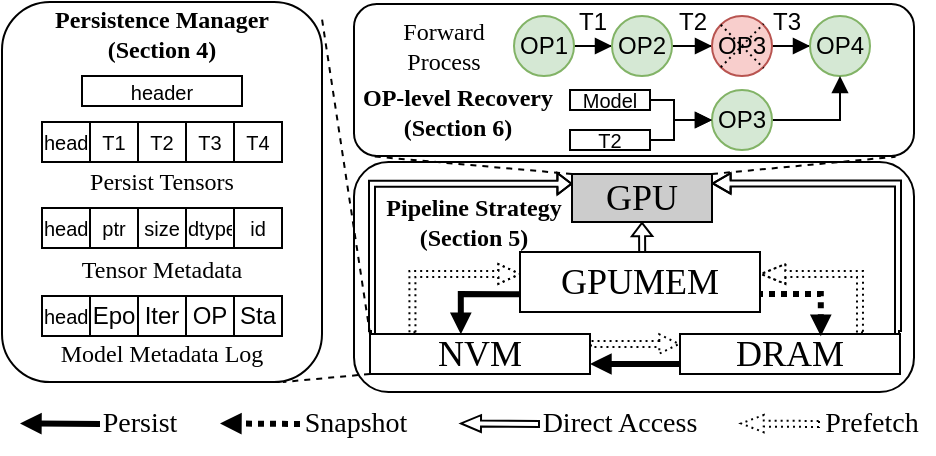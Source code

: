 <mxfile version="24.5.3" type="github">
  <diagram name="第 1 页" id="ikLzCUvxTCN8PEUle8a8">
    <mxGraphModel dx="477" dy="275" grid="1" gridSize="10" guides="1" tooltips="1" connect="1" arrows="1" fold="1" page="1" pageScale="1" pageWidth="827" pageHeight="1169" math="0" shadow="0">
      <root>
        <mxCell id="0" />
        <mxCell id="1" parent="0" />
        <mxCell id="c696yYMnAaCPP0QdVFR3-20" value="" style="rounded=1;whiteSpace=wrap;html=1;fillColor=none;" parent="1" vertex="1">
          <mxGeometry x="430" y="155" width="280" height="76" as="geometry" />
        </mxCell>
        <mxCell id="c696yYMnAaCPP0QdVFR3-3" value="" style="rounded=1;whiteSpace=wrap;html=1;fillColor=none;" parent="1" vertex="1">
          <mxGeometry x="430" y="234" width="280" height="115" as="geometry" />
        </mxCell>
        <mxCell id="cLVqLLb1M3J95ejtOXIe-27" style="edgeStyle=orthogonalEdgeStyle;rounded=0;orthogonalLoop=1;jettySize=auto;html=1;startArrow=block;startFill=1;endArrow=none;endFill=0;strokeColor=default;strokeWidth=1;align=center;verticalAlign=middle;arcSize=20;fontFamily=Helvetica;fontSize=11;fontColor=default;labelBackgroundColor=default;sourcePerimeterSpacing=0;targetPerimeterSpacing=0;shape=flexArrow;endSize=3;startSize=2.63;startWidth=6.271;width=3;exitX=0.999;exitY=0.197;exitDx=0;exitDy=0;exitPerimeter=0;" parent="1" source="cLVqLLb1M3J95ejtOXIe-1" edge="1">
          <mxGeometry relative="1" as="geometry">
            <Array as="points">
              <mxPoint x="702" y="244" />
              <mxPoint x="702" y="320" />
            </Array>
            <mxPoint x="607" y="170" as="sourcePoint" />
            <mxPoint x="703" y="320" as="targetPoint" />
          </mxGeometry>
        </mxCell>
        <mxCell id="cLVqLLb1M3J95ejtOXIe-28" style="edgeStyle=orthogonalEdgeStyle;rounded=0;orthogonalLoop=1;jettySize=auto;html=1;entryX=0;entryY=0;entryDx=0;entryDy=0;endArrow=none;endFill=0;startArrow=block;startFill=1;strokeColor=default;strokeWidth=1;align=center;verticalAlign=middle;arcSize=20;fontFamily=Helvetica;fontSize=11;fontColor=default;labelBackgroundColor=default;sourcePerimeterSpacing=0;targetPerimeterSpacing=0;shape=flexArrow;startSize=2.001;endSize=3;width=3;startWidth=6.697;exitX=0.003;exitY=0.203;exitDx=0;exitDy=0;exitPerimeter=0;" parent="1" source="cLVqLLb1M3J95ejtOXIe-1" target="cLVqLLb1M3J95ejtOXIe-6" edge="1">
          <mxGeometry relative="1" as="geometry">
            <Array as="points">
              <mxPoint x="439" y="244" />
              <mxPoint x="439" y="320" />
            </Array>
            <mxPoint x="539" y="170" as="sourcePoint" />
            <mxPoint x="439" y="300" as="targetPoint" />
          </mxGeometry>
        </mxCell>
        <mxCell id="cLVqLLb1M3J95ejtOXIe-1" value="&lt;font style=&quot;font-size: 18px;&quot; face=&quot;Times New Roman&quot;&gt;GPU&lt;/font&gt;" style="rounded=0;whiteSpace=wrap;html=1;fillColor=#CCCCCC;" parent="1" vertex="1">
          <mxGeometry x="539" y="240" width="70" height="24" as="geometry" />
        </mxCell>
        <mxCell id="lA-q4z8uY-RxapRnXuGq-3" style="edgeStyle=orthogonalEdgeStyle;rounded=0;orthogonalLoop=1;jettySize=auto;html=1;exitX=0.193;exitY=-0.019;exitDx=0;exitDy=0;entryX=0.004;entryY=0.39;entryDx=0;entryDy=0;exitPerimeter=0;dashed=1;dashPattern=1 2;strokeColor=default;strokeWidth=1;align=center;verticalAlign=middle;fontFamily=Helvetica;fontSize=11;fontColor=default;labelBackgroundColor=default;endArrow=block;endFill=1;shape=flexArrow;endWidth=6;endSize=3.28;width=3;entryPerimeter=0;" parent="1" source="cLVqLLb1M3J95ejtOXIe-6" target="cLVqLLb1M3J95ejtOXIe-2" edge="1">
          <mxGeometry relative="1" as="geometry">
            <Array as="points">
              <mxPoint x="459" y="290" />
              <mxPoint x="514" y="290" />
            </Array>
          </mxGeometry>
        </mxCell>
        <mxCell id="cLVqLLb1M3J95ejtOXIe-6" value="&lt;font face=&quot;Times New Roman&quot; style=&quot;font-size: 18px;&quot;&gt;NVM&lt;/font&gt;" style="rounded=0;whiteSpace=wrap;html=1;" parent="1" vertex="1">
          <mxGeometry x="438" y="320" width="110" height="20" as="geometry" />
        </mxCell>
        <mxCell id="cLVqLLb1M3J95ejtOXIe-22" style="rounded=0;orthogonalLoop=1;jettySize=auto;html=1;exitX=0;exitY=0.25;exitDx=0;exitDy=0;strokeWidth=1;entryX=1;entryY=0.25;entryDx=0;entryDy=0;endArrow=none;endFill=0;dashed=1;dashPattern=1 2;strokeColor=default;align=center;verticalAlign=middle;fontFamily=Helvetica;fontSize=11;fontColor=default;labelBackgroundColor=default;shape=flexArrow;width=3;startSize=2.95;endSize=3.311;endWidth=5.645;startArrow=block;startWidth=5.645;" parent="1" source="cLVqLLb1M3J95ejtOXIe-7" target="cLVqLLb1M3J95ejtOXIe-6" edge="1">
          <mxGeometry relative="1" as="geometry">
            <mxPoint x="603" y="309" as="sourcePoint" />
            <mxPoint x="553" y="309" as="targetPoint" />
          </mxGeometry>
        </mxCell>
        <mxCell id="lA-q4z8uY-RxapRnXuGq-2" style="edgeStyle=orthogonalEdgeStyle;rounded=0;orthogonalLoop=1;jettySize=auto;html=1;exitX=0.818;exitY=-0.015;exitDx=0;exitDy=0;entryX=1;entryY=0.343;entryDx=0;entryDy=0;exitPerimeter=0;dashed=1;dashPattern=1 2;strokeColor=default;strokeWidth=1;align=center;verticalAlign=middle;fontFamily=Helvetica;fontSize=11;fontColor=default;labelBackgroundColor=default;endArrow=block;endFill=1;shape=flexArrow;width=3;endWidth=5.968;endSize=3.731;entryPerimeter=0;" parent="1" source="cLVqLLb1M3J95ejtOXIe-7" target="cLVqLLb1M3J95ejtOXIe-2" edge="1">
          <mxGeometry relative="1" as="geometry">
            <Array as="points">
              <mxPoint x="683" y="290" />
              <mxPoint x="633" y="290" />
            </Array>
          </mxGeometry>
        </mxCell>
        <mxCell id="ZWhNMDdxIlA7DaL5W7W--2" style="edgeStyle=orthogonalEdgeStyle;rounded=0;orthogonalLoop=1;jettySize=auto;html=1;exitX=0;exitY=0.75;exitDx=0;exitDy=0;entryX=1;entryY=0.75;entryDx=0;entryDy=0;strokeWidth=3;endArrow=block;endFill=1;startSize=6;endSize=3;" edge="1" parent="1" source="cLVqLLb1M3J95ejtOXIe-7" target="cLVqLLb1M3J95ejtOXIe-6">
          <mxGeometry relative="1" as="geometry" />
        </mxCell>
        <mxCell id="cLVqLLb1M3J95ejtOXIe-7" value="&lt;font face=&quot;Times New Roman&quot; style=&quot;font-size: 18px;&quot;&gt;DRAM&lt;/font&gt;" style="rounded=0;whiteSpace=wrap;html=1;" parent="1" vertex="1">
          <mxGeometry x="593" y="320" width="110" height="20" as="geometry" />
        </mxCell>
        <mxCell id="cLVqLLb1M3J95ejtOXIe-16" value="" style="rounded=1;whiteSpace=wrap;html=1;" parent="1" vertex="1">
          <mxGeometry x="254" y="154" width="160" height="190" as="geometry" />
        </mxCell>
        <mxCell id="cLVqLLb1M3J95ejtOXIe-24" style="edgeStyle=orthogonalEdgeStyle;rounded=0;orthogonalLoop=1;jettySize=auto;html=1;exitX=0.009;exitY=0.704;exitDx=0;exitDy=0;strokeColor=default;strokeWidth=3;align=center;verticalAlign=middle;fontFamily=Helvetica;fontSize=11;fontColor=default;labelBackgroundColor=default;endArrow=block;endFill=1;endSize=3;entryX=0.413;entryY=0.006;entryDx=0;entryDy=0;entryPerimeter=0;exitPerimeter=0;" parent="1" source="cLVqLLb1M3J95ejtOXIe-2" target="cLVqLLb1M3J95ejtOXIe-6" edge="1">
          <mxGeometry relative="1" as="geometry">
            <mxPoint x="483" y="300" as="targetPoint" />
            <Array as="points">
              <mxPoint x="513" y="300" />
              <mxPoint x="483" y="300" />
            </Array>
          </mxGeometry>
        </mxCell>
        <mxCell id="cLVqLLb1M3J95ejtOXIe-25" style="edgeStyle=orthogonalEdgeStyle;rounded=0;orthogonalLoop=1;jettySize=auto;html=1;exitX=1;exitY=0.75;exitDx=0;exitDy=0;strokeWidth=3;endArrow=block;endFill=1;endSize=3;entryX=0.64;entryY=0.056;entryDx=0;entryDy=0;entryPerimeter=0;dashed=1;dashPattern=1 1;" parent="1" source="cLVqLLb1M3J95ejtOXIe-2" target="cLVqLLb1M3J95ejtOXIe-7" edge="1">
          <mxGeometry relative="1" as="geometry">
            <mxPoint x="663" y="300" as="targetPoint" />
            <Array as="points">
              <mxPoint x="633" y="300" />
              <mxPoint x="663" y="300" />
            </Array>
          </mxGeometry>
        </mxCell>
        <mxCell id="cLVqLLb1M3J95ejtOXIe-29" style="edgeStyle=orthogonalEdgeStyle;rounded=0;orthogonalLoop=1;jettySize=auto;html=1;entryX=0.5;entryY=1;entryDx=0;entryDy=0;endArrow=block;endFill=0;strokeColor=default;strokeWidth=1;align=center;verticalAlign=middle;arcSize=20;fontFamily=Helvetica;fontSize=11;fontColor=default;labelBackgroundColor=default;startArrow=none;startFill=0;sourcePerimeterSpacing=0;targetPerimeterSpacing=0;shape=flexArrow;width=3;endSize=1.857;startSize=3;endWidth=6.214;exitX=0.51;exitY=0.021;exitDx=0;exitDy=0;exitPerimeter=0;" parent="1" source="cLVqLLb1M3J95ejtOXIe-4" target="cLVqLLb1M3J95ejtOXIe-1" edge="1">
          <mxGeometry relative="1" as="geometry">
            <mxPoint x="573" y="210" as="sourcePoint" />
          </mxGeometry>
        </mxCell>
        <mxCell id="cLVqLLb1M3J95ejtOXIe-30" value="" style="shape=table;startSize=0;container=1;collapsible=0;childLayout=tableLayout;fontSize=12;" parent="1" vertex="1">
          <mxGeometry x="274" y="214" width="120" height="20" as="geometry" />
        </mxCell>
        <mxCell id="cLVqLLb1M3J95ejtOXIe-31" value="" style="shape=tableRow;horizontal=0;startSize=0;swimlaneHead=0;swimlaneBody=0;strokeColor=inherit;top=0;left=0;bottom=0;right=0;collapsible=0;dropTarget=0;fillColor=none;points=[[0,0.5],[1,0.5]];portConstraint=eastwest;" parent="cLVqLLb1M3J95ejtOXIe-30" vertex="1">
          <mxGeometry width="120" height="20" as="geometry" />
        </mxCell>
        <mxCell id="cLVqLLb1M3J95ejtOXIe-32" value="&lt;font face=&quot;Helvetica&quot; style=&quot;font-size: 10px;&quot;&gt;head&lt;/font&gt;" style="shape=partialRectangle;html=1;whiteSpace=wrap;connectable=0;strokeColor=inherit;overflow=hidden;fillColor=none;top=0;left=0;bottom=0;right=0;pointerEvents=1;" parent="cLVqLLb1M3J95ejtOXIe-31" vertex="1">
          <mxGeometry width="24" height="20" as="geometry">
            <mxRectangle width="24" height="20" as="alternateBounds" />
          </mxGeometry>
        </mxCell>
        <mxCell id="cLVqLLb1M3J95ejtOXIe-33" value="T1" style="shape=partialRectangle;html=1;whiteSpace=wrap;connectable=0;strokeColor=inherit;overflow=hidden;fillColor=none;top=0;left=0;bottom=0;right=0;pointerEvents=1;fontSize=10;" parent="cLVqLLb1M3J95ejtOXIe-31" vertex="1">
          <mxGeometry x="24" width="24" height="20" as="geometry">
            <mxRectangle width="24" height="20" as="alternateBounds" />
          </mxGeometry>
        </mxCell>
        <mxCell id="cLVqLLb1M3J95ejtOXIe-34" value="T2" style="shape=partialRectangle;html=1;whiteSpace=wrap;connectable=0;strokeColor=inherit;overflow=hidden;fillColor=none;top=0;left=0;bottom=0;right=0;pointerEvents=1;fontSize=10;" parent="cLVqLLb1M3J95ejtOXIe-31" vertex="1">
          <mxGeometry x="48" width="24" height="20" as="geometry">
            <mxRectangle width="24" height="20" as="alternateBounds" />
          </mxGeometry>
        </mxCell>
        <mxCell id="cLVqLLb1M3J95ejtOXIe-35" value="T3" style="shape=partialRectangle;html=1;whiteSpace=wrap;connectable=0;strokeColor=inherit;overflow=hidden;fillColor=none;top=0;left=0;bottom=0;right=0;pointerEvents=1;fontSize=10;" parent="cLVqLLb1M3J95ejtOXIe-31" vertex="1">
          <mxGeometry x="72" width="24" height="20" as="geometry">
            <mxRectangle width="24" height="20" as="alternateBounds" />
          </mxGeometry>
        </mxCell>
        <mxCell id="cLVqLLb1M3J95ejtOXIe-36" value="T4" style="shape=partialRectangle;html=1;whiteSpace=wrap;connectable=0;strokeColor=inherit;overflow=hidden;fillColor=none;top=0;left=0;bottom=0;right=0;pointerEvents=1;fontSize=10;" parent="cLVqLLb1M3J95ejtOXIe-31" vertex="1">
          <mxGeometry x="96" width="24" height="20" as="geometry">
            <mxRectangle width="24" height="20" as="alternateBounds" />
          </mxGeometry>
        </mxCell>
        <mxCell id="cLVqLLb1M3J95ejtOXIe-37" value="&lt;font face=&quot;Times New Roman&quot;&gt;Persist Tensors&lt;/font&gt;" style="text;html=1;align=center;verticalAlign=middle;whiteSpace=wrap;rounded=0;" parent="1" vertex="1">
          <mxGeometry x="284" y="229" width="100" height="30" as="geometry" />
        </mxCell>
        <mxCell id="cLVqLLb1M3J95ejtOXIe-38" value="" style="shape=table;startSize=0;container=1;collapsible=0;childLayout=tableLayout;" parent="1" vertex="1">
          <mxGeometry x="274" y="257" width="120" height="20" as="geometry" />
        </mxCell>
        <mxCell id="cLVqLLb1M3J95ejtOXIe-39" value="" style="shape=tableRow;horizontal=0;startSize=0;swimlaneHead=0;swimlaneBody=0;strokeColor=inherit;top=0;left=0;bottom=0;right=0;collapsible=0;dropTarget=0;fillColor=none;points=[[0,0.5],[1,0.5]];portConstraint=eastwest;" parent="cLVqLLb1M3J95ejtOXIe-38" vertex="1">
          <mxGeometry width="120" height="20" as="geometry" />
        </mxCell>
        <mxCell id="cLVqLLb1M3J95ejtOXIe-40" value="&lt;font style=&quot;font-size: 10px;&quot;&gt;head&lt;/font&gt;" style="shape=partialRectangle;html=1;whiteSpace=wrap;connectable=0;strokeColor=inherit;overflow=hidden;fillColor=none;top=0;left=0;bottom=0;right=0;pointerEvents=1;" parent="cLVqLLb1M3J95ejtOXIe-39" vertex="1">
          <mxGeometry width="24" height="20" as="geometry">
            <mxRectangle width="24" height="20" as="alternateBounds" />
          </mxGeometry>
        </mxCell>
        <mxCell id="cLVqLLb1M3J95ejtOXIe-41" value="&lt;font style=&quot;font-size: 10px;&quot;&gt;ptr&lt;/font&gt;" style="shape=partialRectangle;html=1;whiteSpace=wrap;connectable=0;strokeColor=inherit;overflow=hidden;fillColor=none;top=0;left=0;bottom=0;right=0;pointerEvents=1;" parent="cLVqLLb1M3J95ejtOXIe-39" vertex="1">
          <mxGeometry x="24" width="24" height="20" as="geometry">
            <mxRectangle width="24" height="20" as="alternateBounds" />
          </mxGeometry>
        </mxCell>
        <mxCell id="cLVqLLb1M3J95ejtOXIe-42" value="&lt;font style=&quot;font-size: 10px;&quot;&gt;size&lt;/font&gt;" style="shape=partialRectangle;html=1;whiteSpace=wrap;connectable=0;strokeColor=inherit;overflow=hidden;fillColor=none;top=0;left=0;bottom=0;right=0;pointerEvents=1;" parent="cLVqLLb1M3J95ejtOXIe-39" vertex="1">
          <mxGeometry x="48" width="24" height="20" as="geometry">
            <mxRectangle width="24" height="20" as="alternateBounds" />
          </mxGeometry>
        </mxCell>
        <mxCell id="cLVqLLb1M3J95ejtOXIe-43" value="&lt;font style=&quot;font-size: 10px;&quot;&gt;dtype&lt;/font&gt;" style="shape=partialRectangle;html=1;whiteSpace=wrap;connectable=0;strokeColor=inherit;overflow=hidden;fillColor=none;top=0;left=0;bottom=0;right=0;pointerEvents=1;" parent="cLVqLLb1M3J95ejtOXIe-39" vertex="1">
          <mxGeometry x="72" width="24" height="20" as="geometry">
            <mxRectangle width="24" height="20" as="alternateBounds" />
          </mxGeometry>
        </mxCell>
        <mxCell id="cLVqLLb1M3J95ejtOXIe-44" value="&lt;font style=&quot;font-size: 10px;&quot;&gt;id&lt;/font&gt;" style="shape=partialRectangle;html=1;whiteSpace=wrap;connectable=0;strokeColor=inherit;overflow=hidden;fillColor=none;top=0;left=0;bottom=0;right=0;pointerEvents=1;" parent="cLVqLLb1M3J95ejtOXIe-39" vertex="1">
          <mxGeometry x="96" width="24" height="20" as="geometry">
            <mxRectangle width="24" height="20" as="alternateBounds" />
          </mxGeometry>
        </mxCell>
        <mxCell id="cLVqLLb1M3J95ejtOXIe-45" value="&lt;font face=&quot;Times New Roman&quot;&gt;Tensor Metadata&lt;/font&gt;" style="text;html=1;align=center;verticalAlign=middle;whiteSpace=wrap;rounded=0;" parent="1" vertex="1">
          <mxGeometry x="284" y="273" width="100" height="30" as="geometry" />
        </mxCell>
        <mxCell id="cLVqLLb1M3J95ejtOXIe-46" value="" style="shape=table;startSize=0;container=1;collapsible=0;childLayout=tableLayout;" parent="1" vertex="1">
          <mxGeometry x="274" y="301" width="120" height="20" as="geometry" />
        </mxCell>
        <mxCell id="cLVqLLb1M3J95ejtOXIe-47" value="" style="shape=tableRow;horizontal=0;startSize=0;swimlaneHead=0;swimlaneBody=0;strokeColor=inherit;top=0;left=0;bottom=0;right=0;collapsible=0;dropTarget=0;fillColor=none;points=[[0,0.5],[1,0.5]];portConstraint=eastwest;" parent="cLVqLLb1M3J95ejtOXIe-46" vertex="1">
          <mxGeometry width="120" height="20" as="geometry" />
        </mxCell>
        <mxCell id="cLVqLLb1M3J95ejtOXIe-48" value="&lt;font style=&quot;font-size: 10px;&quot;&gt;head&lt;/font&gt;" style="shape=partialRectangle;html=1;whiteSpace=wrap;connectable=0;strokeColor=inherit;overflow=hidden;fillColor=none;top=0;left=0;bottom=0;right=0;pointerEvents=1;" parent="cLVqLLb1M3J95ejtOXIe-47" vertex="1">
          <mxGeometry width="24" height="20" as="geometry">
            <mxRectangle width="24" height="20" as="alternateBounds" />
          </mxGeometry>
        </mxCell>
        <mxCell id="cLVqLLb1M3J95ejtOXIe-49" value="Epo" style="shape=partialRectangle;html=1;whiteSpace=wrap;connectable=0;strokeColor=inherit;overflow=hidden;fillColor=none;top=0;left=0;bottom=0;right=0;pointerEvents=1;" parent="cLVqLLb1M3J95ejtOXIe-47" vertex="1">
          <mxGeometry x="24" width="24" height="20" as="geometry">
            <mxRectangle width="24" height="20" as="alternateBounds" />
          </mxGeometry>
        </mxCell>
        <mxCell id="cLVqLLb1M3J95ejtOXIe-50" value="Iter" style="shape=partialRectangle;html=1;whiteSpace=wrap;connectable=0;strokeColor=inherit;overflow=hidden;fillColor=none;top=0;left=0;bottom=0;right=0;pointerEvents=1;" parent="cLVqLLb1M3J95ejtOXIe-47" vertex="1">
          <mxGeometry x="48" width="24" height="20" as="geometry">
            <mxRectangle width="24" height="20" as="alternateBounds" />
          </mxGeometry>
        </mxCell>
        <mxCell id="cLVqLLb1M3J95ejtOXIe-51" value="OP" style="shape=partialRectangle;html=1;whiteSpace=wrap;connectable=0;strokeColor=inherit;overflow=hidden;fillColor=none;top=0;left=0;bottom=0;right=0;pointerEvents=1;" parent="cLVqLLb1M3J95ejtOXIe-47" vertex="1">
          <mxGeometry x="72" width="24" height="20" as="geometry">
            <mxRectangle width="24" height="20" as="alternateBounds" />
          </mxGeometry>
        </mxCell>
        <mxCell id="cLVqLLb1M3J95ejtOXIe-52" value="Sta" style="shape=partialRectangle;html=1;whiteSpace=wrap;connectable=0;strokeColor=inherit;overflow=hidden;fillColor=none;top=0;left=0;bottom=0;right=0;pointerEvents=1;" parent="cLVqLLb1M3J95ejtOXIe-47" vertex="1">
          <mxGeometry x="96" width="24" height="20" as="geometry">
            <mxRectangle width="24" height="20" as="alternateBounds" />
          </mxGeometry>
        </mxCell>
        <mxCell id="cLVqLLb1M3J95ejtOXIe-53" value="&lt;font face=&quot;Times New Roman&quot;&gt;Model Metadata Log&lt;/font&gt;" style="text;html=1;align=center;verticalAlign=middle;whiteSpace=wrap;rounded=0;" parent="1" vertex="1">
          <mxGeometry x="279" y="315" width="110" height="30" as="geometry" />
        </mxCell>
        <mxCell id="cLVqLLb1M3J95ejtOXIe-56" value="&lt;font style=&quot;font-size: 14px;&quot; face=&quot;Times New Roman&quot;&gt;Persist&lt;/font&gt;" style="text;html=1;align=center;verticalAlign=middle;whiteSpace=wrap;rounded=0;" parent="1" vertex="1">
          <mxGeometry x="293" y="350" width="60" height="30" as="geometry" />
        </mxCell>
        <mxCell id="cLVqLLb1M3J95ejtOXIe-58" style="rounded=0;orthogonalLoop=1;jettySize=auto;html=1;strokeWidth=3;entryX=1;entryY=0.25;entryDx=0;entryDy=0;endArrow=block;endFill=1;endSize=3;dashed=1;dashPattern=1 1;" parent="1" edge="1">
          <mxGeometry relative="1" as="geometry">
            <mxPoint x="403" y="365" as="sourcePoint" />
            <mxPoint x="363" y="364.71" as="targetPoint" />
          </mxGeometry>
        </mxCell>
        <mxCell id="cLVqLLb1M3J95ejtOXIe-59" value="&lt;font style=&quot;font-size: 14px;&quot; face=&quot;Times New Roman&quot;&gt;Snapshot&lt;/font&gt;" style="text;html=1;align=center;verticalAlign=middle;whiteSpace=wrap;rounded=0;" parent="1" vertex="1">
          <mxGeometry x="401" y="350" width="60" height="30" as="geometry" />
        </mxCell>
        <mxCell id="cLVqLLb1M3J95ejtOXIe-60" style="rounded=0;orthogonalLoop=1;jettySize=auto;html=1;strokeWidth=3;entryX=1;entryY=0.25;entryDx=0;entryDy=0;endArrow=block;endFill=1;endSize=3;" parent="1" edge="1">
          <mxGeometry relative="1" as="geometry">
            <mxPoint x="303" y="365" as="sourcePoint" />
            <mxPoint x="263" y="364.71" as="targetPoint" />
          </mxGeometry>
        </mxCell>
        <mxCell id="cLVqLLb1M3J95ejtOXIe-61" style="rounded=0;orthogonalLoop=1;jettySize=auto;html=1;strokeWidth=1;entryX=1;entryY=0.25;entryDx=0;entryDy=0;endArrow=block;endFill=1;dashed=1;dashPattern=1 2;shape=flexArrow;width=3;startSize=6;endSize=3.456;endWidth=4.615;" parent="1" edge="1">
          <mxGeometry relative="1" as="geometry">
            <mxPoint x="663" y="365" as="sourcePoint" />
            <mxPoint x="623" y="364.71" as="targetPoint" />
          </mxGeometry>
        </mxCell>
        <mxCell id="cLVqLLb1M3J95ejtOXIe-62" value="&lt;font style=&quot;font-size: 14px;&quot; face=&quot;Times New Roman&quot;&gt;Prefetch&lt;/font&gt;" style="text;html=1;align=center;verticalAlign=middle;whiteSpace=wrap;rounded=0;" parent="1" vertex="1">
          <mxGeometry x="658" y="350" width="62" height="30" as="geometry" />
        </mxCell>
        <mxCell id="cLVqLLb1M3J95ejtOXIe-63" style="rounded=0;orthogonalLoop=1;jettySize=auto;html=1;strokeWidth=1;entryX=1;entryY=0.25;entryDx=0;entryDy=0;endArrow=block;endFill=1;shape=flexArrow;startSize=6;endSize=3;width=3;targetPerimeterSpacing=0;sourcePerimeterSpacing=0;startWidth=20;arcSize=20;endWidth=4.444;" parent="1" edge="1">
          <mxGeometry relative="1" as="geometry">
            <mxPoint x="523" y="365" as="sourcePoint" />
            <mxPoint x="483" y="364.71" as="targetPoint" />
          </mxGeometry>
        </mxCell>
        <mxCell id="cLVqLLb1M3J95ejtOXIe-64" value="&lt;font style=&quot;font-size: 14px;&quot; face=&quot;Times New Roman&quot;&gt;Direct Access&lt;/font&gt;" style="text;html=1;align=center;verticalAlign=middle;whiteSpace=wrap;rounded=0;" parent="1" vertex="1">
          <mxGeometry x="523" y="360" width="80" height="10" as="geometry" />
        </mxCell>
        <mxCell id="c696yYMnAaCPP0QdVFR3-1" value="&lt;font face=&quot;Times New Roman&quot;&gt;&lt;b&gt;Persistence Manager&lt;/b&gt;&lt;/font&gt;&lt;div&gt;&lt;font face=&quot;Times New Roman&quot;&gt;&lt;b&gt;(Section 4)&lt;/b&gt;&lt;/font&gt;&lt;/div&gt;" style="text;html=1;align=center;verticalAlign=middle;whiteSpace=wrap;rounded=0;" parent="1" vertex="1">
          <mxGeometry x="254" y="155" width="160" height="30" as="geometry" />
        </mxCell>
        <mxCell id="c696yYMnAaCPP0QdVFR3-2" value="&lt;p style=&quot;line-height: 100%;&quot;&gt;&lt;font style=&quot;font-size: 10px;&quot;&gt;header&lt;/font&gt;&lt;/p&gt;" style="rounded=0;whiteSpace=wrap;html=1;" parent="1" vertex="1">
          <mxGeometry x="294" y="191" width="80" height="15" as="geometry" />
        </mxCell>
        <mxCell id="c696yYMnAaCPP0QdVFR3-6" value="&lt;font face=&quot;Times New Roman&quot;&gt;&lt;b&gt;Pipeline Strategy&lt;/b&gt;&lt;/font&gt;&lt;div&gt;&lt;font face=&quot;Times New Roman&quot;&gt;&lt;b&gt;(Section 5)&lt;/b&gt;&lt;/font&gt;&lt;/div&gt;" style="text;html=1;align=center;verticalAlign=middle;whiteSpace=wrap;rounded=0;" parent="1" vertex="1">
          <mxGeometry x="438" y="249" width="104" height="30" as="geometry" />
        </mxCell>
        <mxCell id="c696yYMnAaCPP0QdVFR3-7" value="" style="group" parent="1" vertex="1" connectable="0">
          <mxGeometry x="513" y="279" width="120" height="30" as="geometry" />
        </mxCell>
        <mxCell id="cLVqLLb1M3J95ejtOXIe-2" value="" style="rounded=0;whiteSpace=wrap;html=1;" parent="c696yYMnAaCPP0QdVFR3-7" vertex="1">
          <mxGeometry width="120" height="30" as="geometry" />
        </mxCell>
        <mxCell id="cLVqLLb1M3J95ejtOXIe-4" value="&lt;font face=&quot;Times New Roman&quot;&gt;&lt;span style=&quot;font-size: 18px;&quot;&gt;GPUMEM&lt;/span&gt;&lt;/font&gt;" style="text;html=1;align=center;verticalAlign=middle;whiteSpace=wrap;rounded=0;" parent="c696yYMnAaCPP0QdVFR3-7" vertex="1">
          <mxGeometry x="5" width="110" height="30" as="geometry" />
        </mxCell>
        <mxCell id="c696yYMnAaCPP0QdVFR3-12" style="edgeStyle=orthogonalEdgeStyle;rounded=0;orthogonalLoop=1;jettySize=auto;html=1;entryX=0;entryY=0.5;entryDx=0;entryDy=0;endArrow=block;endFill=1;" parent="1" source="c696yYMnAaCPP0QdVFR3-8" target="c696yYMnAaCPP0QdVFR3-9" edge="1">
          <mxGeometry relative="1" as="geometry" />
        </mxCell>
        <mxCell id="c696yYMnAaCPP0QdVFR3-8" value="OP1" style="ellipse;whiteSpace=wrap;html=1;aspect=fixed;fillColor=#d5e8d4;strokeColor=#82b366;" parent="1" vertex="1">
          <mxGeometry x="510" y="161" width="30" height="30" as="geometry" />
        </mxCell>
        <mxCell id="c696yYMnAaCPP0QdVFR3-13" style="edgeStyle=orthogonalEdgeStyle;rounded=0;orthogonalLoop=1;jettySize=auto;html=1;entryX=0;entryY=0.5;entryDx=0;entryDy=0;endArrow=block;endFill=1;" parent="1" source="c696yYMnAaCPP0QdVFR3-9" target="c696yYMnAaCPP0QdVFR3-10" edge="1">
          <mxGeometry relative="1" as="geometry" />
        </mxCell>
        <mxCell id="c696yYMnAaCPP0QdVFR3-9" value="OP2" style="ellipse;whiteSpace=wrap;html=1;aspect=fixed;fillColor=#d5e8d4;strokeColor=#82b366;" parent="1" vertex="1">
          <mxGeometry x="559" y="161" width="30" height="30" as="geometry" />
        </mxCell>
        <mxCell id="c696yYMnAaCPP0QdVFR3-14" style="edgeStyle=orthogonalEdgeStyle;rounded=0;orthogonalLoop=1;jettySize=auto;html=1;entryX=0;entryY=0.5;entryDx=0;entryDy=0;endArrow=block;endFill=1;" parent="1" source="c696yYMnAaCPP0QdVFR3-10" target="c696yYMnAaCPP0QdVFR3-11" edge="1">
          <mxGeometry relative="1" as="geometry" />
        </mxCell>
        <mxCell id="c696yYMnAaCPP0QdVFR3-10" value="OP3" style="ellipse;whiteSpace=wrap;html=1;aspect=fixed;fillColor=#f8cecc;strokeColor=#b85450;" parent="1" vertex="1">
          <mxGeometry x="609" y="161" width="30" height="30" as="geometry" />
        </mxCell>
        <mxCell id="c696yYMnAaCPP0QdVFR3-11" value="OP4" style="ellipse;whiteSpace=wrap;html=1;aspect=fixed;fillColor=#d5e8d4;strokeColor=#82b366;" parent="1" vertex="1">
          <mxGeometry x="658" y="161" width="30" height="30" as="geometry" />
        </mxCell>
        <mxCell id="c696yYMnAaCPP0QdVFR3-15" value="&lt;font face=&quot;Times New Roman&quot;&gt;Forward&lt;/font&gt;&lt;div&gt;&lt;font face=&quot;Times New Roman&quot;&gt;Process&lt;/font&gt;&lt;/div&gt;" style="text;html=1;align=center;verticalAlign=middle;whiteSpace=wrap;rounded=0;" parent="1" vertex="1">
          <mxGeometry x="440" y="161" width="70" height="30" as="geometry" />
        </mxCell>
        <mxCell id="c696yYMnAaCPP0QdVFR3-17" style="edgeStyle=orthogonalEdgeStyle;rounded=0;orthogonalLoop=1;jettySize=auto;html=1;entryX=0.5;entryY=1;entryDx=0;entryDy=0;endArrow=block;endFill=1;" parent="1" source="c696yYMnAaCPP0QdVFR3-16" target="c696yYMnAaCPP0QdVFR3-11" edge="1">
          <mxGeometry relative="1" as="geometry" />
        </mxCell>
        <mxCell id="c696yYMnAaCPP0QdVFR3-16" value="OP3" style="ellipse;whiteSpace=wrap;html=1;aspect=fixed;fillColor=#d5e8d4;strokeColor=#82b366;" parent="1" vertex="1">
          <mxGeometry x="609" y="198" width="30" height="30" as="geometry" />
        </mxCell>
        <mxCell id="c696yYMnAaCPP0QdVFR3-18" style="rounded=0;orthogonalLoop=1;jettySize=auto;html=1;exitX=0;exitY=0;exitDx=0;exitDy=0;entryX=0.86;entryY=0.868;entryDx=0;entryDy=0;strokeWidth=1;dashed=1;endArrow=none;endFill=0;dashPattern=1 2;entryPerimeter=0;" parent="1" source="c696yYMnAaCPP0QdVFR3-10" target="c696yYMnAaCPP0QdVFR3-10" edge="1">
          <mxGeometry relative="1" as="geometry" />
        </mxCell>
        <mxCell id="c696yYMnAaCPP0QdVFR3-19" style="rounded=0;orthogonalLoop=1;jettySize=auto;html=1;exitX=0;exitY=1;exitDx=0;exitDy=0;entryX=0.859;entryY=0.132;entryDx=0;entryDy=0;dashed=1;endArrow=none;endFill=0;dashPattern=1 2;entryPerimeter=0;" parent="1" source="c696yYMnAaCPP0QdVFR3-10" target="c696yYMnAaCPP0QdVFR3-10" edge="1">
          <mxGeometry relative="1" as="geometry" />
        </mxCell>
        <mxCell id="c696yYMnAaCPP0QdVFR3-22" value="&lt;font face=&quot;Times New Roman&quot;&gt;&lt;b&gt;OP-level Recovery&lt;/b&gt;&lt;/font&gt;&lt;div&gt;&lt;font face=&quot;Times New Roman&quot;&gt;&lt;b&gt;(Section 6)&lt;/b&gt;&lt;/font&gt;&lt;/div&gt;" style="text;html=1;align=center;verticalAlign=middle;whiteSpace=wrap;rounded=0;" parent="1" vertex="1">
          <mxGeometry x="430" y="194" width="104" height="30" as="geometry" />
        </mxCell>
        <mxCell id="c696yYMnAaCPP0QdVFR3-23" value="T1" style="text;html=1;align=center;verticalAlign=middle;whiteSpace=wrap;rounded=0;" parent="1" vertex="1">
          <mxGeometry x="534" y="154" width="31" height="20" as="geometry" />
        </mxCell>
        <mxCell id="c696yYMnAaCPP0QdVFR3-24" value="T2" style="text;html=1;align=center;verticalAlign=middle;whiteSpace=wrap;rounded=0;" parent="1" vertex="1">
          <mxGeometry x="584" y="154" width="31" height="20" as="geometry" />
        </mxCell>
        <mxCell id="c696yYMnAaCPP0QdVFR3-25" value="T3" style="text;html=1;align=center;verticalAlign=middle;whiteSpace=wrap;rounded=0;" parent="1" vertex="1">
          <mxGeometry x="631" y="154" width="31" height="20" as="geometry" />
        </mxCell>
        <mxCell id="c696yYMnAaCPP0QdVFR3-28" style="edgeStyle=orthogonalEdgeStyle;rounded=0;orthogonalLoop=1;jettySize=auto;html=1;entryX=0;entryY=0.5;entryDx=0;entryDy=0;endArrow=block;endFill=1;" parent="1" source="c696yYMnAaCPP0QdVFR3-26" target="c696yYMnAaCPP0QdVFR3-16" edge="1">
          <mxGeometry relative="1" as="geometry">
            <Array as="points">
              <mxPoint x="590" y="203" />
              <mxPoint x="590" y="213" />
            </Array>
          </mxGeometry>
        </mxCell>
        <mxCell id="c696yYMnAaCPP0QdVFR3-26" value="&lt;p style=&quot;line-height: 100%;&quot;&gt;&lt;font style=&quot;font-size: 10px;&quot;&gt;Model&lt;/font&gt;&lt;/p&gt;" style="rounded=0;whiteSpace=wrap;html=1;" parent="1" vertex="1">
          <mxGeometry x="538" y="198" width="40" height="10" as="geometry" />
        </mxCell>
        <mxCell id="c696yYMnAaCPP0QdVFR3-29" style="edgeStyle=orthogonalEdgeStyle;rounded=0;orthogonalLoop=1;jettySize=auto;html=1;entryX=0;entryY=0.5;entryDx=0;entryDy=0;endArrow=block;endFill=1;" parent="1" source="c696yYMnAaCPP0QdVFR3-27" target="c696yYMnAaCPP0QdVFR3-16" edge="1">
          <mxGeometry relative="1" as="geometry">
            <Array as="points">
              <mxPoint x="590" y="223" />
              <mxPoint x="590" y="213" />
            </Array>
          </mxGeometry>
        </mxCell>
        <mxCell id="c696yYMnAaCPP0QdVFR3-27" value="&lt;p style=&quot;line-height: 100%;&quot;&gt;&lt;font style=&quot;font-size: 10px;&quot;&gt;T2&lt;/font&gt;&lt;/p&gt;" style="rounded=0;whiteSpace=wrap;html=1;" parent="1" vertex="1">
          <mxGeometry x="538" y="218" width="40" height="10" as="geometry" />
        </mxCell>
        <mxCell id="ZWhNMDdxIlA7DaL5W7W--3" style="rounded=0;orthogonalLoop=1;jettySize=auto;html=1;exitX=0;exitY=0;exitDx=0;exitDy=0;entryX=1;entryY=0.25;entryDx=0;entryDy=0;dashed=1;endArrow=none;endFill=0;" edge="1" parent="1" source="cLVqLLb1M3J95ejtOXIe-6" target="c696yYMnAaCPP0QdVFR3-1">
          <mxGeometry relative="1" as="geometry" />
        </mxCell>
        <mxCell id="ZWhNMDdxIlA7DaL5W7W--4" style="rounded=0;orthogonalLoop=1;jettySize=auto;html=1;exitX=0;exitY=1;exitDx=0;exitDy=0;entryX=0.878;entryY=1;entryDx=0;entryDy=0;entryPerimeter=0;endArrow=none;endFill=0;dashed=1;" edge="1" parent="1" source="cLVqLLb1M3J95ejtOXIe-6" target="cLVqLLb1M3J95ejtOXIe-16">
          <mxGeometry relative="1" as="geometry" />
        </mxCell>
        <mxCell id="ZWhNMDdxIlA7DaL5W7W--5" style="rounded=0;orthogonalLoop=1;jettySize=auto;html=1;exitX=0;exitY=0;exitDx=0;exitDy=0;entryX=0.035;entryY=1.003;entryDx=0;entryDy=0;entryPerimeter=0;dashed=1;endArrow=none;endFill=0;" edge="1" parent="1" source="cLVqLLb1M3J95ejtOXIe-1" target="c696yYMnAaCPP0QdVFR3-20">
          <mxGeometry relative="1" as="geometry" />
        </mxCell>
        <mxCell id="ZWhNMDdxIlA7DaL5W7W--6" style="rounded=0;orthogonalLoop=1;jettySize=auto;html=1;exitX=1;exitY=0;exitDx=0;exitDy=0;entryX=0.967;entryY=1.005;entryDx=0;entryDy=0;entryPerimeter=0;dashed=1;endArrow=none;endFill=0;" edge="1" parent="1" source="cLVqLLb1M3J95ejtOXIe-1" target="c696yYMnAaCPP0QdVFR3-20">
          <mxGeometry relative="1" as="geometry" />
        </mxCell>
      </root>
    </mxGraphModel>
  </diagram>
</mxfile>
